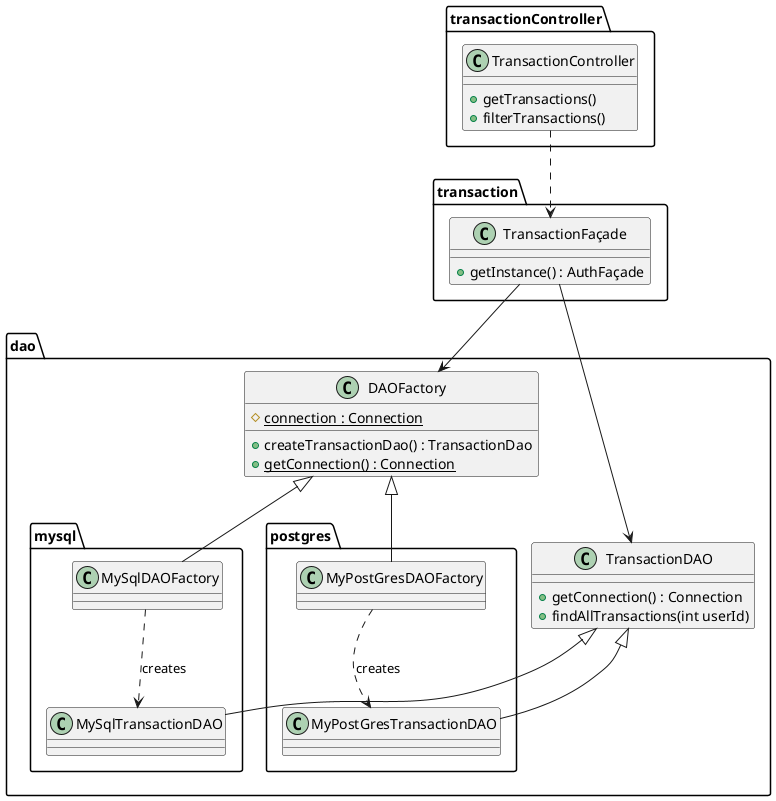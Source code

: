 @startuml get_transactions

package transactionController <<Folder>> {


  class TransactionController {
    +getTransactions()
    +filterTransactions()
  }
}

package transaction <<Folder>> {
  class TransactionFaçade {
    +getInstance() : AuthFaçade
  }

}

package dao <<Folder>> {

  class DAOFactory {
    #{static}connection : Connection
    +createTransactionDao() : TransactionDao
    +{static}getConnection() : Connection
  }

  package mysql <<Folder>> {
    class MySqlDAOFactory {}
    class MySqlTransactionDAO {}

    MySqlDAOFactory .down.> MySqlTransactionDAO : creates
  }

  package postgres <<Folder>> {
    class MyPostGresDAOFactory {}
    class MyPostGresTransactionDAO {}

    MyPostGresDAOFactory .down.> MyPostGresTransactionDAO : creates
  }


  class TransactionDAO {
    +getConnection() : Connection
    +findAllTransactions(int userId)
  }

  DAOFactory <|-- MySqlDAOFactory
  DAOFactory <|-- MyPostGresDAOFactory
  TransactionDAO <|-- MyPostGresTransactionDAO
  TransactionDAO <|-- MySqlTransactionDAO

}

TransactionController .down.> TransactionFaçade

TransactionFaçade -down-> DAOFactory

TransactionFaçade --> TransactionDAO

@enduml